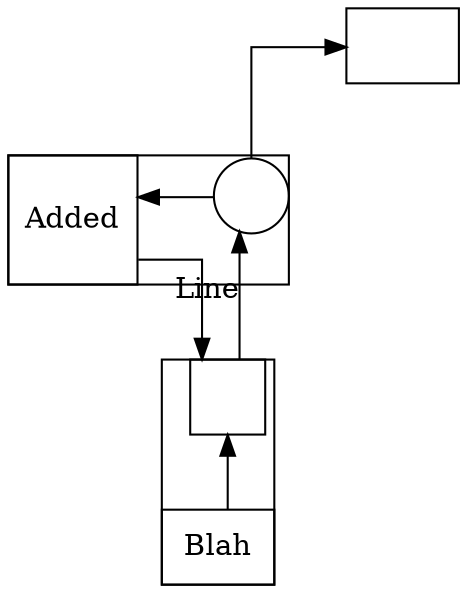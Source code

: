 digraph {
	graph [bb="-149 -93 122 108",
		layout=neato,
		overlap=prism,
		overlap_scaling=1,
		rankdir=LR,
		sep="+18",
		splines=ortho
	];
	node [label="\N"];
	subgraph "cluster_A9CB085A-AAE3-403C-B968-ACA6F82208E0" {
		graph [label=""];
		"%33"		 [IVPosition="135,-46",
			label=Added,
			shape=square];
		"%37"		 [IVPosition="-67,143",
			label="",
			shape=circle];
	}
	subgraph "cluster_91FD1EC4-315C-4EB7-A595-E3AE622560ED" {
		graph [label=""];
		"%27"		 [IVPosition="-325,-177",
			label=Blah,
			shape=rectangle];
		"%29"		 [IVPosition="-266,-176",
			label="",
			shape=square];
	}
	"%27" -> "%29";
	"%29" -> "%37"	 [label=Line];
	"%33" -> "%29";
	"%37" -> "%33";
	"%43"	 [IVPosition="224,-52",
		label="",
		shape=rectangle];
	"%37" -> "%43";
}
